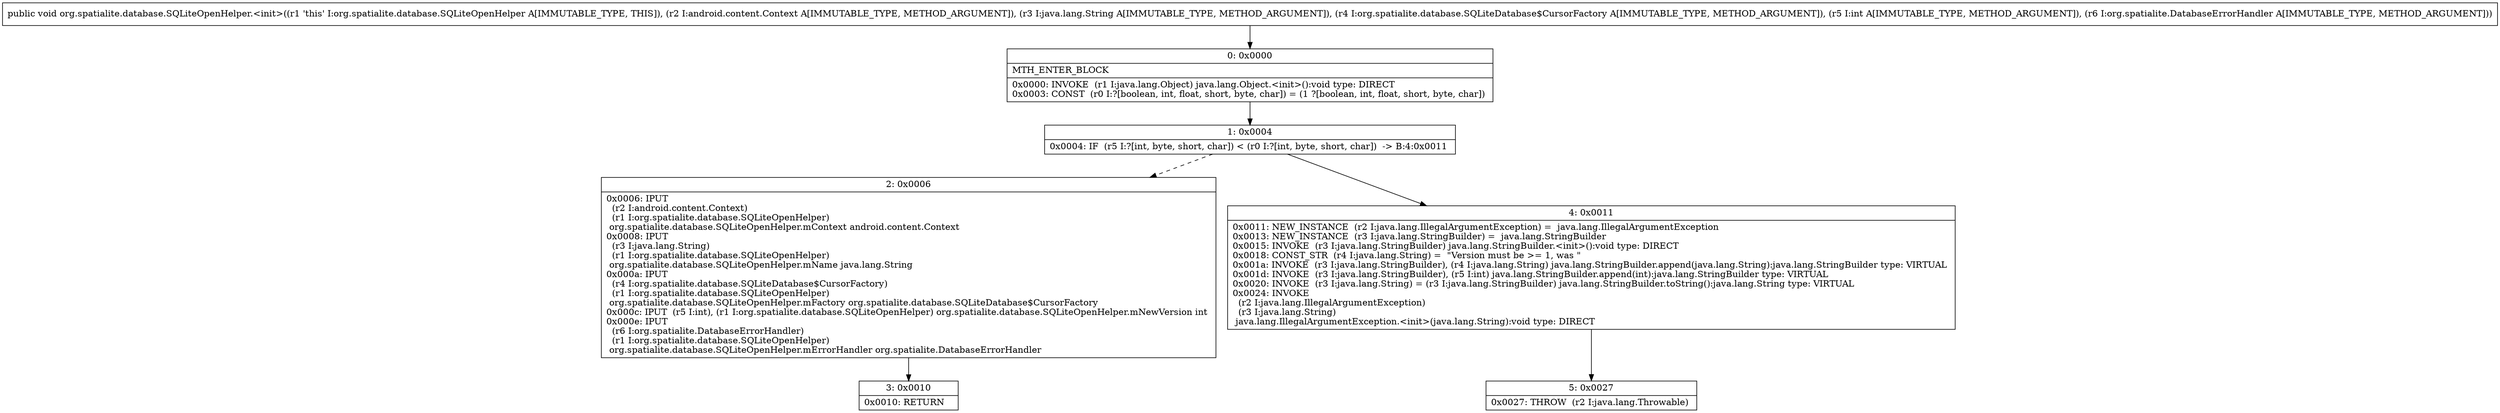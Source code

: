 digraph "CFG fororg.spatialite.database.SQLiteOpenHelper.\<init\>(Landroid\/content\/Context;Ljava\/lang\/String;Lorg\/spatialite\/database\/SQLiteDatabase$CursorFactory;ILorg\/spatialite\/DatabaseErrorHandler;)V" {
Node_0 [shape=record,label="{0\:\ 0x0000|MTH_ENTER_BLOCK\l|0x0000: INVOKE  (r1 I:java.lang.Object) java.lang.Object.\<init\>():void type: DIRECT \l0x0003: CONST  (r0 I:?[boolean, int, float, short, byte, char]) = (1 ?[boolean, int, float, short, byte, char]) \l}"];
Node_1 [shape=record,label="{1\:\ 0x0004|0x0004: IF  (r5 I:?[int, byte, short, char]) \< (r0 I:?[int, byte, short, char])  \-\> B:4:0x0011 \l}"];
Node_2 [shape=record,label="{2\:\ 0x0006|0x0006: IPUT  \l  (r2 I:android.content.Context)\l  (r1 I:org.spatialite.database.SQLiteOpenHelper)\l org.spatialite.database.SQLiteOpenHelper.mContext android.content.Context \l0x0008: IPUT  \l  (r3 I:java.lang.String)\l  (r1 I:org.spatialite.database.SQLiteOpenHelper)\l org.spatialite.database.SQLiteOpenHelper.mName java.lang.String \l0x000a: IPUT  \l  (r4 I:org.spatialite.database.SQLiteDatabase$CursorFactory)\l  (r1 I:org.spatialite.database.SQLiteOpenHelper)\l org.spatialite.database.SQLiteOpenHelper.mFactory org.spatialite.database.SQLiteDatabase$CursorFactory \l0x000c: IPUT  (r5 I:int), (r1 I:org.spatialite.database.SQLiteOpenHelper) org.spatialite.database.SQLiteOpenHelper.mNewVersion int \l0x000e: IPUT  \l  (r6 I:org.spatialite.DatabaseErrorHandler)\l  (r1 I:org.spatialite.database.SQLiteOpenHelper)\l org.spatialite.database.SQLiteOpenHelper.mErrorHandler org.spatialite.DatabaseErrorHandler \l}"];
Node_3 [shape=record,label="{3\:\ 0x0010|0x0010: RETURN   \l}"];
Node_4 [shape=record,label="{4\:\ 0x0011|0x0011: NEW_INSTANCE  (r2 I:java.lang.IllegalArgumentException) =  java.lang.IllegalArgumentException \l0x0013: NEW_INSTANCE  (r3 I:java.lang.StringBuilder) =  java.lang.StringBuilder \l0x0015: INVOKE  (r3 I:java.lang.StringBuilder) java.lang.StringBuilder.\<init\>():void type: DIRECT \l0x0018: CONST_STR  (r4 I:java.lang.String) =  \"Version must be \>= 1, was \" \l0x001a: INVOKE  (r3 I:java.lang.StringBuilder), (r4 I:java.lang.String) java.lang.StringBuilder.append(java.lang.String):java.lang.StringBuilder type: VIRTUAL \l0x001d: INVOKE  (r3 I:java.lang.StringBuilder), (r5 I:int) java.lang.StringBuilder.append(int):java.lang.StringBuilder type: VIRTUAL \l0x0020: INVOKE  (r3 I:java.lang.String) = (r3 I:java.lang.StringBuilder) java.lang.StringBuilder.toString():java.lang.String type: VIRTUAL \l0x0024: INVOKE  \l  (r2 I:java.lang.IllegalArgumentException)\l  (r3 I:java.lang.String)\l java.lang.IllegalArgumentException.\<init\>(java.lang.String):void type: DIRECT \l}"];
Node_5 [shape=record,label="{5\:\ 0x0027|0x0027: THROW  (r2 I:java.lang.Throwable) \l}"];
MethodNode[shape=record,label="{public void org.spatialite.database.SQLiteOpenHelper.\<init\>((r1 'this' I:org.spatialite.database.SQLiteOpenHelper A[IMMUTABLE_TYPE, THIS]), (r2 I:android.content.Context A[IMMUTABLE_TYPE, METHOD_ARGUMENT]), (r3 I:java.lang.String A[IMMUTABLE_TYPE, METHOD_ARGUMENT]), (r4 I:org.spatialite.database.SQLiteDatabase$CursorFactory A[IMMUTABLE_TYPE, METHOD_ARGUMENT]), (r5 I:int A[IMMUTABLE_TYPE, METHOD_ARGUMENT]), (r6 I:org.spatialite.DatabaseErrorHandler A[IMMUTABLE_TYPE, METHOD_ARGUMENT])) }"];
MethodNode -> Node_0;
Node_0 -> Node_1;
Node_1 -> Node_2[style=dashed];
Node_1 -> Node_4;
Node_2 -> Node_3;
Node_4 -> Node_5;
}

